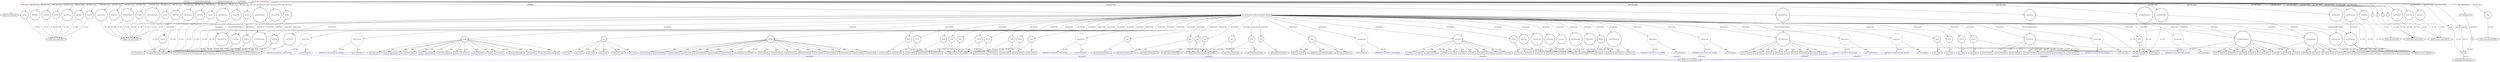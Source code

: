 digraph {
baseInfo[graphId=2490,category="extension_graph",isAnonymous=false,possibleRelation=true]
frameworkRelatedTypesInfo[0="javafx.fxml.Initializable"]
possibleCollaborationsInfo[0="2490~OVERRIDING_METHOD_DECLARATION-INSTANTIATION-~javafx.fxml.Initializable ~javafx.event.EventHandler ~false~true",1="2490~CLIENT_METHOD_DECLARATION-PARAMETER_DECLARATION-CLIENT_METHOD_DECLARATION-RETURN_TYPE-FIELD_DECLARATION-~javafx.fxml.Initializable ~javafx.application.Application ~false~false"]
locationInfo[projectName="diogocs1-FPessoais",filePath="/diogocs1-FPessoais/FPessoais-master/FinancasPessoais/src/app/controllers/HomeController.java",contextSignature="HomeController",graphId="2490"]
0[label="app.controllers.HomeController",vertexType="ROOT_CLIENT_CLASS_DECLARATION",isFrameworkType=false,color=red]
1[label="javafx.fxml.Initializable",vertexType="FRAMEWORK_INTERFACE_TYPE",isFrameworkType=true,peripheries=2]
2[label="bancoDt",vertexType="FIELD_DECLARATION",isFrameworkType=true,peripheries=2,shape=circle]
3[label="javafx.scene.control.Label",vertexType="FRAMEWORK_CLASS_TYPE",isFrameworkType=true,peripheries=2]
4[label="btDepositar",vertexType="FIELD_DECLARATION",isFrameworkType=true,peripheries=2,shape=circle]
5[label="javafx.scene.control.Button",vertexType="FRAMEWORK_CLASS_TYPE",isFrameworkType=true,peripheries=2]
6[label="btNovaDespesa",vertexType="FIELD_DECLARATION",isFrameworkType=true,peripheries=2,shape=circle]
8[label="btPagar",vertexType="FIELD_DECLARATION",isFrameworkType=true,peripheries=2,shape=circle]
10[label="btRemoveDespesa",vertexType="FIELD_DECLARATION",isFrameworkType=true,peripheries=2,shape=circle]
12[label="btSacar",vertexType="FIELD_DECLARATION",isFrameworkType=true,peripheries=2,shape=circle]
14[label="colunaDescricao",vertexType="FIELD_DECLARATION",isFrameworkType=true,peripheries=2,shape=circle]
15[label="javafx.scene.control.TableColumn",vertexType="FRAMEWORK_CLASS_TYPE",isFrameworkType=true,peripheries=2]
16[label="colunaValor",vertexType="FIELD_DECLARATION",isFrameworkType=true,peripheries=2,shape=circle]
18[label="colunaVencimento",vertexType="FIELD_DECLARATION",isFrameworkType=true,peripheries=2,shape=circle]
20[label="contaCol",vertexType="FIELD_DECLARATION",isFrameworkType=true,peripheries=2,shape=circle]
22[label="debitoTotal",vertexType="FIELD_DECLARATION",isFrameworkType=true,peripheries=2,shape=circle]
24[label="editaConta",vertexType="FIELD_DECLARATION",isFrameworkType=true,peripheries=2,shape=circle]
26[label="editaDespesa",vertexType="FIELD_DECLARATION",isFrameworkType=true,peripheries=2,shape=circle]
28[label="entraValor",vertexType="FIELD_DECLARATION",isFrameworkType=true,peripheries=2,shape=circle]
29[label="javafx.scene.layout.Pane",vertexType="FRAMEWORK_CLASS_TYPE",isFrameworkType=true,peripheries=2]
30[label="hDataCol",vertexType="FIELD_DECLARATION",isFrameworkType=true,peripheries=2,shape=circle]
32[label="hDescricaoCol",vertexType="FIELD_DECLARATION",isFrameworkType=true,peripheries=2,shape=circle]
34[label="l1",vertexType="FIELD_DECLARATION",isFrameworkType=true,peripheries=2,shape=circle]
35[label="javafx.scene.control.ListView",vertexType="FRAMEWORK_CLASS_TYPE",isFrameworkType=true,peripheries=2]
36[label="l2",vertexType="FIELD_DECLARATION",isFrameworkType=true,peripheries=2,shape=circle]
38[label="l3",vertexType="FIELD_DECLARATION",isFrameworkType=true,peripheries=2,shape=circle]
40[label="l4",vertexType="FIELD_DECLARATION",isFrameworkType=true,peripheries=2,shape=circle]
42[label="listaAcoes",vertexType="FIELD_DECLARATION",isFrameworkType=true,peripheries=2,shape=circle]
43[label="javafx.collections.ObservableList",vertexType="FRAMEWORK_INTERFACE_TYPE",isFrameworkType=true,peripheries=2]
44[label="listaContas",vertexType="FIELD_DECLARATION",isFrameworkType=true,peripheries=2,shape=circle]
46[label="listaDespesas",vertexType="FIELD_DECLARATION",isFrameworkType=true,peripheries=2,shape=circle]
48[label="main",vertexType="FIELD_DECLARATION",isFrameworkType=false,shape=circle]
49[label="app.Main",vertexType="REFERENCE_CLIENT_CLASS_DECLARATION",isFrameworkType=false,color=blue]
50[label="javafx.application.Application",vertexType="FRAMEWORK_CLASS_TYPE",isFrameworkType=true,peripheries=2]
51[label="novaConta",vertexType="FIELD_DECLARATION",isFrameworkType=true,peripheries=2,shape=circle]
53[label="novaJanelaConta",vertexType="FIELD_DECLARATION",isFrameworkType=true,peripheries=2,shape=circle]
54[label="javafx.stage.Stage",vertexType="FRAMEWORK_CLASS_TYPE",isFrameworkType=true,peripheries=2]
55[label="novaJanelaDespesas",vertexType="FIELD_DECLARATION",isFrameworkType=true,peripheries=2,shape=circle]
57[label="novaJanelaPagto",vertexType="FIELD_DECLARATION",isFrameworkType=true,peripheries=2,shape=circle]
59[label="numeroDt",vertexType="FIELD_DECLARATION",isFrameworkType=true,peripheries=2,shape=circle]
61[label="removerConta",vertexType="FIELD_DECLARATION",isFrameworkType=true,peripheries=2,shape=circle]
63[label="saldoCol",vertexType="FIELD_DECLARATION",isFrameworkType=true,peripheries=2,shape=circle]
65[label="saldoDt",vertexType="FIELD_DECLARATION",isFrameworkType=true,peripheries=2,shape=circle]
67[label="saldoPrevisto",vertexType="FIELD_DECLARATION",isFrameworkType=true,peripheries=2,shape=circle]
69[label="saldoTotal",vertexType="FIELD_DECLARATION",isFrameworkType=true,peripheries=2,shape=circle]
71[label="tabelaContas",vertexType="FIELD_DECLARATION",isFrameworkType=true,peripheries=2,shape=circle]
72[label="javafx.scene.control.TableView",vertexType="FRAMEWORK_CLASS_TYPE",isFrameworkType=true,peripheries=2]
73[label="tabelaDespesas",vertexType="FIELD_DECLARATION",isFrameworkType=true,peripheries=2,shape=circle]
75[label="tabelaHistorico",vertexType="FIELD_DECLARATION",isFrameworkType=true,peripheries=2,shape=circle]
77[label="tfValor",vertexType="FIELD_DECLARATION",isFrameworkType=true,peripheries=2,shape=circle]
78[label="javafx.scene.control.TextField",vertexType="FRAMEWORK_CLASS_TYPE",isFrameworkType=true,peripheries=2]
79[label="titularDt",vertexType="FIELD_DECLARATION",isFrameworkType=true,peripheries=2,shape=circle]
81[label="void initialize(java.net.URL,java.util.ResourceBundle)",vertexType="OVERRIDING_METHOD_DECLARATION",isFrameworkType=false,shape=box]
82[label="contaCol",vertexType="VARIABLE_EXPRESION",isFrameworkType=true,peripheries=2,shape=circle]
83[label="setCellValueFactory()",vertexType="INSIDE_CALL",isFrameworkType=true,peripheries=2,shape=box]
86[label="VAR1",vertexType="VARIABLE_EXPRESION",isFrameworkType=true,peripheries=2,shape=circle]
87[label="javafx.scene.control.cell.PropertyValueFactory",vertexType="FRAMEWORK_CLASS_TYPE",isFrameworkType=true,peripheries=2]
85[label="new PropertyValueFactory()",vertexType="CONSTRUCTOR_CALL",isFrameworkType=true,peripheries=2]
88[label="saldoCol",vertexType="VARIABLE_EXPRESION",isFrameworkType=true,peripheries=2,shape=circle]
89[label="setCellValueFactory()",vertexType="INSIDE_CALL",isFrameworkType=true,peripheries=2,shape=box]
92[label="VAR3",vertexType="VARIABLE_EXPRESION",isFrameworkType=true,peripheries=2,shape=circle]
91[label="new PropertyValueFactory()",vertexType="CONSTRUCTOR_CALL",isFrameworkType=true,peripheries=2]
94[label="hDataCol",vertexType="VARIABLE_EXPRESION",isFrameworkType=true,peripheries=2,shape=circle]
95[label="setCellValueFactory()",vertexType="INSIDE_CALL",isFrameworkType=true,peripheries=2,shape=box]
98[label="VAR5",vertexType="VARIABLE_EXPRESION",isFrameworkType=true,peripheries=2,shape=circle]
97[label="new PropertyValueFactory()",vertexType="CONSTRUCTOR_CALL",isFrameworkType=true,peripheries=2]
100[label="hDescricaoCol",vertexType="VARIABLE_EXPRESION",isFrameworkType=true,peripheries=2,shape=circle]
101[label="setCellValueFactory()",vertexType="INSIDE_CALL",isFrameworkType=true,peripheries=2,shape=box]
104[label="VAR7",vertexType="VARIABLE_EXPRESION",isFrameworkType=true,peripheries=2,shape=circle]
103[label="new PropertyValueFactory()",vertexType="CONSTRUCTOR_CALL",isFrameworkType=true,peripheries=2]
106[label="colunaDescricao",vertexType="VARIABLE_EXPRESION",isFrameworkType=true,peripheries=2,shape=circle]
107[label="setCellValueFactory()",vertexType="INSIDE_CALL",isFrameworkType=true,peripheries=2,shape=box]
110[label="VAR9",vertexType="VARIABLE_EXPRESION",isFrameworkType=true,peripheries=2,shape=circle]
109[label="new PropertyValueFactory()",vertexType="CONSTRUCTOR_CALL",isFrameworkType=true,peripheries=2]
112[label="colunaVencimento",vertexType="VARIABLE_EXPRESION",isFrameworkType=true,peripheries=2,shape=circle]
113[label="setCellValueFactory()",vertexType="INSIDE_CALL",isFrameworkType=true,peripheries=2,shape=box]
116[label="VAR11",vertexType="VARIABLE_EXPRESION",isFrameworkType=true,peripheries=2,shape=circle]
115[label="new PropertyValueFactory()",vertexType="CONSTRUCTOR_CALL",isFrameworkType=true,peripheries=2]
118[label="colunaValor",vertexType="VARIABLE_EXPRESION",isFrameworkType=true,peripheries=2,shape=circle]
119[label="setCellValueFactory()",vertexType="INSIDE_CALL",isFrameworkType=true,peripheries=2,shape=box]
122[label="VAR13",vertexType="VARIABLE_EXPRESION",isFrameworkType=true,peripheries=2,shape=circle]
121[label="new PropertyValueFactory()",vertexType="CONSTRUCTOR_CALL",isFrameworkType=true,peripheries=2]
124[label="entraValor",vertexType="VARIABLE_EXPRESION",isFrameworkType=true,peripheries=2,shape=circle]
126[label="javafx.scene.Node",vertexType="FRAMEWORK_CLASS_TYPE",isFrameworkType=true,peripheries=2]
125[label="setVisible()",vertexType="INSIDE_CALL",isFrameworkType=true,peripheries=2,shape=box]
127[label="novaConta",vertexType="VARIABLE_EXPRESION",isFrameworkType=true,peripheries=2,shape=circle]
129[label="javafx.scene.control.ButtonBase",vertexType="FRAMEWORK_CLASS_TYPE",isFrameworkType=true,peripheries=2]
128[label="setOnAction()",vertexType="INSIDE_CALL",isFrameworkType=true,peripheries=2,shape=box]
131[label="anonymous16",vertexType="VARIABLE_EXPRESION",isFrameworkType=false,shape=circle]
132[label="REFERENCE_ANONYMOUS_DECLARATION",vertexType="REFERENCE_ANONYMOUS_DECLARATION",isFrameworkType=false,color=blue]
133[label="javafx.event.EventHandler",vertexType="FRAMEWORK_INTERFACE_TYPE",isFrameworkType=true,peripheries=2]
130[label="new EventHandler()",vertexType="CONSTRUCTOR_CALL",isFrameworkType=false]
135[label="loader",vertexType="VARIABLE_EXPRESION",isFrameworkType=true,peripheries=2,shape=circle]
136[label="javafx.fxml.FXMLLoader",vertexType="FRAMEWORK_CLASS_TYPE",isFrameworkType=true,peripheries=2]
134[label="new FXMLLoader()",vertexType="CONSTRUCTOR_CALL",isFrameworkType=true,peripheries=2]
138[label="load()",vertexType="INSIDE_CALL",isFrameworkType=true,peripheries=2,shape=box]
140[label="getController()",vertexType="INSIDE_CALL",isFrameworkType=true,peripheries=2,shape=box]
142[label="VAR20",vertexType="VARIABLE_EXPRESION",isFrameworkType=true,peripheries=2,shape=circle]
141[label="new Stage()",vertexType="CONSTRUCTOR_CALL",isFrameworkType=true,peripheries=2]
145[label="cena",vertexType="VARIABLE_EXPRESION",isFrameworkType=true,peripheries=2,shape=circle]
146[label="javafx.scene.Scene",vertexType="FRAMEWORK_CLASS_TYPE",isFrameworkType=true,peripheries=2]
144[label="new Scene()",vertexType="CONSTRUCTOR_CALL",isFrameworkType=true,peripheries=2]
147[label="novaJanelaConta",vertexType="VARIABLE_EXPRESION",isFrameworkType=true,peripheries=2,shape=circle]
148[label="setTitle()",vertexType="INSIDE_CALL",isFrameworkType=true,peripheries=2,shape=box]
151[label="initModality()",vertexType="INSIDE_CALL",isFrameworkType=true,peripheries=2,shape=box]
153[label="initOwner()",vertexType="INSIDE_CALL",isFrameworkType=true,peripheries=2,shape=box]
155[label="setScene()",vertexType="INSIDE_CALL",isFrameworkType=true,peripheries=2,shape=box]
157[label="show()",vertexType="INSIDE_CALL",isFrameworkType=true,peripheries=2,shape=box]
158[label="Dialogs",vertexType="VARIABLE_EXPRESION",isFrameworkType=true,peripheries=2,shape=circle]
160[label="javafx.scene.control.Dialogs",vertexType="FRAMEWORK_CLASS_TYPE",isFrameworkType=true,peripheries=2]
159[label="showErrorDialog()",vertexType="INSIDE_CALL",isFrameworkType=true,peripheries=2,shape=box]
161[label="editaConta",vertexType="VARIABLE_EXPRESION",isFrameworkType=true,peripheries=2,shape=circle]
162[label="setOnAction()",vertexType="INSIDE_CALL",isFrameworkType=true,peripheries=2,shape=box]
165[label="anonymous29",vertexType="VARIABLE_EXPRESION",isFrameworkType=false,shape=circle]
166[label="REFERENCE_ANONYMOUS_DECLARATION",vertexType="REFERENCE_ANONYMOUS_DECLARATION",isFrameworkType=false,color=blue]
164[label="new EventHandler()",vertexType="CONSTRUCTOR_CALL",isFrameworkType=false]
168[label="new FXMLLoader()",vertexType="CONSTRUCTOR_CALL",isFrameworkType=true,peripheries=2]
171[label="load()",vertexType="INSIDE_CALL",isFrameworkType=true,peripheries=2,shape=box]
173[label="getController()",vertexType="INSIDE_CALL",isFrameworkType=true,peripheries=2,shape=box]
174[label="VAR33",vertexType="VARIABLE_EXPRESION",isFrameworkType=true,peripheries=2,shape=circle]
176[label="javafx.scene.control.SelectionModel",vertexType="FRAMEWORK_CLASS_TYPE",isFrameworkType=true,peripheries=2]
175[label="getSelectedItem()",vertexType="INSIDE_CALL",isFrameworkType=true,peripheries=2,shape=box]
177[label="tabelaContas",vertexType="VARIABLE_EXPRESION",isFrameworkType=true,peripheries=2,shape=circle]
178[label="getSelectionModel()",vertexType="INSIDE_CALL",isFrameworkType=true,peripheries=2,shape=box]
181[label="VAR35",vertexType="VARIABLE_EXPRESION",isFrameworkType=true,peripheries=2,shape=circle]
180[label="new Stage()",vertexType="CONSTRUCTOR_CALL",isFrameworkType=true,peripheries=2]
183[label="new Scene()",vertexType="CONSTRUCTOR_CALL",isFrameworkType=true,peripheries=2]
186[label="setTitle()",vertexType="INSIDE_CALL",isFrameworkType=true,peripheries=2,shape=box]
188[label="initModality()",vertexType="INSIDE_CALL",isFrameworkType=true,peripheries=2,shape=box]
190[label="initOwner()",vertexType="INSIDE_CALL",isFrameworkType=true,peripheries=2,shape=box]
192[label="setScene()",vertexType="INSIDE_CALL",isFrameworkType=true,peripheries=2,shape=box]
194[label="show()",vertexType="INSIDE_CALL",isFrameworkType=true,peripheries=2,shape=box]
196[label="showErrorDialog()",vertexType="INSIDE_CALL",isFrameworkType=true,peripheries=2,shape=box]
198[label="showErrorDialog()",vertexType="INSIDE_CALL",isFrameworkType=true,peripheries=2,shape=box]
199[label="removerConta",vertexType="VARIABLE_EXPRESION",isFrameworkType=true,peripheries=2,shape=circle]
200[label="setOnAction()",vertexType="INSIDE_CALL",isFrameworkType=true,peripheries=2,shape=box]
203[label="anonymous45",vertexType="VARIABLE_EXPRESION",isFrameworkType=false,shape=circle]
204[label="REFERENCE_ANONYMOUS_DECLARATION",vertexType="REFERENCE_ANONYMOUS_DECLARATION",isFrameworkType=false,color=blue]
202[label="new EventHandler()",vertexType="CONSTRUCTOR_CALL",isFrameworkType=false]
206[label="VAR46",vertexType="VARIABLE_EXPRESION",isFrameworkType=true,peripheries=2,shape=circle]
207[label="getSelectedItem()",vertexType="INSIDE_CALL",isFrameworkType=true,peripheries=2,shape=box]
210[label="getSelectionModel()",vertexType="INSIDE_CALL",isFrameworkType=true,peripheries=2,shape=box]
212[label="showConfirmDialog()",vertexType="INSIDE_CALL",isFrameworkType=true,peripheries=2,shape=box]
213[label="VAR49",vertexType="VARIABLE_EXPRESION",isFrameworkType=true,peripheries=2,shape=circle]
214[label="getSelectedItem()",vertexType="INSIDE_CALL",isFrameworkType=true,peripheries=2,shape=box]
217[label="getSelectionModel()",vertexType="INSIDE_CALL",isFrameworkType=true,peripheries=2,shape=box]
218[label="tabelaHistorico",vertexType="VARIABLE_EXPRESION",isFrameworkType=true,peripheries=2,shape=circle]
219[label="setItems()",vertexType="INSIDE_CALL",isFrameworkType=true,peripheries=2,shape=box]
222[label="showErrorDialog()",vertexType="INSIDE_CALL",isFrameworkType=true,peripheries=2,shape=box]
224[label="setOnMouseClicked()",vertexType="INSIDE_CALL",isFrameworkType=true,peripheries=2,shape=box]
226[label="anonymous54",vertexType="VARIABLE_EXPRESION",isFrameworkType=false,shape=circle]
227[label="REFERENCE_ANONYMOUS_DECLARATION",vertexType="REFERENCE_ANONYMOUS_DECLARATION",isFrameworkType=false,color=blue]
225[label="new EventHandler()",vertexType="CONSTRUCTOR_CALL",isFrameworkType=false]
229[label="VAR55",vertexType="VARIABLE_EXPRESION",isFrameworkType=true,peripheries=2,shape=circle]
230[label="getSelectedItem()",vertexType="INSIDE_CALL",isFrameworkType=true,peripheries=2,shape=box]
233[label="getSelectionModel()",vertexType="INSIDE_CALL",isFrameworkType=true,peripheries=2,shape=box]
234[label="btDepositar",vertexType="VARIABLE_EXPRESION",isFrameworkType=true,peripheries=2,shape=circle]
235[label="setOnAction()",vertexType="INSIDE_CALL",isFrameworkType=true,peripheries=2,shape=box]
238[label="anonymous58",vertexType="VARIABLE_EXPRESION",isFrameworkType=false,shape=circle]
239[label="REFERENCE_ANONYMOUS_DECLARATION",vertexType="REFERENCE_ANONYMOUS_DECLARATION",isFrameworkType=false,color=blue]
237[label="new EventHandler()",vertexType="CONSTRUCTOR_CALL",isFrameworkType=false]
242[label="isVisible()",vertexType="INSIDE_CALL",isFrameworkType=true,peripheries=2,shape=box]
244[label="setVisible()",vertexType="INSIDE_CALL",isFrameworkType=true,peripheries=2,shape=box]
245[label="tfValor",vertexType="VARIABLE_EXPRESION",isFrameworkType=true,peripheries=2,shape=circle]
247[label="javafx.scene.control.TextInputControl",vertexType="FRAMEWORK_CLASS_TYPE",isFrameworkType=true,peripheries=2]
246[label="setText()",vertexType="INSIDE_CALL",isFrameworkType=true,peripheries=2,shape=box]
249[label="getText()",vertexType="INSIDE_CALL",isFrameworkType=true,peripheries=2,shape=box]
250[label="VAR63",vertexType="VARIABLE_EXPRESION",isFrameworkType=true,peripheries=2,shape=circle]
251[label="getSelectedItem()",vertexType="INSIDE_CALL",isFrameworkType=true,peripheries=2,shape=box]
254[label="getSelectionModel()",vertexType="INSIDE_CALL",isFrameworkType=true,peripheries=2,shape=box]
256[label="setVisible()",vertexType="INSIDE_CALL",isFrameworkType=true,peripheries=2,shape=box]
258[label="showErrorDialog()",vertexType="INSIDE_CALL",isFrameworkType=true,peripheries=2,shape=box]
260[label="setVisible()",vertexType="INSIDE_CALL",isFrameworkType=true,peripheries=2,shape=box]
262[label="showErrorDialog()",vertexType="INSIDE_CALL",isFrameworkType=true,peripheries=2,shape=box]
264[label="setVisible()",vertexType="INSIDE_CALL",isFrameworkType=true,peripheries=2,shape=box]
265[label="btSacar",vertexType="VARIABLE_EXPRESION",isFrameworkType=true,peripheries=2,shape=circle]
266[label="setOnAction()",vertexType="INSIDE_CALL",isFrameworkType=true,peripheries=2,shape=box]
269[label="anonymous71",vertexType="VARIABLE_EXPRESION",isFrameworkType=false,shape=circle]
270[label="REFERENCE_ANONYMOUS_DECLARATION",vertexType="REFERENCE_ANONYMOUS_DECLARATION",isFrameworkType=false,color=blue]
268[label="new EventHandler()",vertexType="CONSTRUCTOR_CALL",isFrameworkType=false]
273[label="isVisible()",vertexType="INSIDE_CALL",isFrameworkType=true,peripheries=2,shape=box]
275[label="setVisible()",vertexType="INSIDE_CALL",isFrameworkType=true,peripheries=2,shape=box]
277[label="setText()",vertexType="INSIDE_CALL",isFrameworkType=true,peripheries=2,shape=box]
279[label="getText()",vertexType="INSIDE_CALL",isFrameworkType=true,peripheries=2,shape=box]
280[label="VAR76",vertexType="VARIABLE_EXPRESION",isFrameworkType=true,peripheries=2,shape=circle]
281[label="getSelectedItem()",vertexType="INSIDE_CALL",isFrameworkType=true,peripheries=2,shape=box]
284[label="getSelectionModel()",vertexType="INSIDE_CALL",isFrameworkType=true,peripheries=2,shape=box]
286[label="setVisible()",vertexType="INSIDE_CALL",isFrameworkType=true,peripheries=2,shape=box]
288[label="showErrorDialog()",vertexType="INSIDE_CALL",isFrameworkType=true,peripheries=2,shape=box]
290[label="showErrorDialog()",vertexType="INSIDE_CALL",isFrameworkType=true,peripheries=2,shape=box]
292[label="setVisible()",vertexType="INSIDE_CALL",isFrameworkType=true,peripheries=2,shape=box]
293[label="btNovaDespesa",vertexType="VARIABLE_EXPRESION",isFrameworkType=true,peripheries=2,shape=circle]
294[label="setOnAction()",vertexType="INSIDE_CALL",isFrameworkType=true,peripheries=2,shape=box]
297[label="anonymous83",vertexType="VARIABLE_EXPRESION",isFrameworkType=false,shape=circle]
298[label="REFERENCE_ANONYMOUS_DECLARATION",vertexType="REFERENCE_ANONYMOUS_DECLARATION",isFrameworkType=false,color=blue]
296[label="new EventHandler()",vertexType="CONSTRUCTOR_CALL",isFrameworkType=false]
300[label="new FXMLLoader()",vertexType="CONSTRUCTOR_CALL",isFrameworkType=true,peripheries=2]
303[label="load()",vertexType="INSIDE_CALL",isFrameworkType=true,peripheries=2,shape=box]
305[label="getController()",vertexType="INSIDE_CALL",isFrameworkType=true,peripheries=2,shape=box]
307[label="VAR87",vertexType="VARIABLE_EXPRESION",isFrameworkType=true,peripheries=2,shape=circle]
306[label="new Stage()",vertexType="CONSTRUCTOR_CALL",isFrameworkType=true,peripheries=2]
309[label="new Scene()",vertexType="CONSTRUCTOR_CALL",isFrameworkType=true,peripheries=2]
311[label="novaJanelaDespesas",vertexType="VARIABLE_EXPRESION",isFrameworkType=true,peripheries=2,shape=circle]
312[label="setTitle()",vertexType="INSIDE_CALL",isFrameworkType=true,peripheries=2,shape=box]
315[label="initModality()",vertexType="INSIDE_CALL",isFrameworkType=true,peripheries=2,shape=box]
317[label="initOwner()",vertexType="INSIDE_CALL",isFrameworkType=true,peripheries=2,shape=box]
319[label="setScene()",vertexType="INSIDE_CALL",isFrameworkType=true,peripheries=2,shape=box]
321[label="show()",vertexType="INSIDE_CALL",isFrameworkType=true,peripheries=2,shape=box]
323[label="showErrorDialog()",vertexType="INSIDE_CALL",isFrameworkType=true,peripheries=2,shape=box]
324[label="btRemoveDespesa",vertexType="VARIABLE_EXPRESION",isFrameworkType=true,peripheries=2,shape=circle]
325[label="setOnAction()",vertexType="INSIDE_CALL",isFrameworkType=true,peripheries=2,shape=box]
328[label="anonymous96",vertexType="VARIABLE_EXPRESION",isFrameworkType=false,shape=circle]
329[label="REFERENCE_ANONYMOUS_DECLARATION",vertexType="REFERENCE_ANONYMOUS_DECLARATION",isFrameworkType=false,color=blue]
327[label="new EventHandler()",vertexType="CONSTRUCTOR_CALL",isFrameworkType=false]
331[label="VAR97",vertexType="VARIABLE_EXPRESION",isFrameworkType=true,peripheries=2,shape=circle]
332[label="getSelectedItem()",vertexType="INSIDE_CALL",isFrameworkType=true,peripheries=2,shape=box]
334[label="tabelaDespesas",vertexType="VARIABLE_EXPRESION",isFrameworkType=true,peripheries=2,shape=circle]
335[label="getSelectionModel()",vertexType="INSIDE_CALL",isFrameworkType=true,peripheries=2,shape=box]
338[label="showConfirmDialog()",vertexType="INSIDE_CALL",isFrameworkType=true,peripheries=2,shape=box]
339[label="VAR100",vertexType="VARIABLE_EXPRESION",isFrameworkType=true,peripheries=2,shape=circle]
340[label="getSelectedItem()",vertexType="INSIDE_CALL",isFrameworkType=true,peripheries=2,shape=box]
343[label="getSelectionModel()",vertexType="INSIDE_CALL",isFrameworkType=true,peripheries=2,shape=box]
345[label="showErrorDialog()",vertexType="INSIDE_CALL",isFrameworkType=true,peripheries=2,shape=box]
346[label="editaDespesa",vertexType="VARIABLE_EXPRESION",isFrameworkType=true,peripheries=2,shape=circle]
347[label="setOnAction()",vertexType="INSIDE_CALL",isFrameworkType=true,peripheries=2,shape=box]
350[label="anonymous104",vertexType="VARIABLE_EXPRESION",isFrameworkType=false,shape=circle]
351[label="REFERENCE_ANONYMOUS_DECLARATION",vertexType="REFERENCE_ANONYMOUS_DECLARATION",isFrameworkType=false,color=blue]
349[label="new EventHandler()",vertexType="CONSTRUCTOR_CALL",isFrameworkType=false]
353[label="new FXMLLoader()",vertexType="CONSTRUCTOR_CALL",isFrameworkType=true,peripheries=2]
356[label="load()",vertexType="INSIDE_CALL",isFrameworkType=true,peripheries=2,shape=box]
358[label="getController()",vertexType="INSIDE_CALL",isFrameworkType=true,peripheries=2,shape=box]
359[label="VAR108",vertexType="VARIABLE_EXPRESION",isFrameworkType=true,peripheries=2,shape=circle]
360[label="getSelectedItem()",vertexType="INSIDE_CALL",isFrameworkType=true,peripheries=2,shape=box]
363[label="getSelectionModel()",vertexType="INSIDE_CALL",isFrameworkType=true,peripheries=2,shape=box]
365[label="VAR110",vertexType="VARIABLE_EXPRESION",isFrameworkType=true,peripheries=2,shape=circle]
364[label="new Stage()",vertexType="CONSTRUCTOR_CALL",isFrameworkType=true,peripheries=2]
367[label="new Scene()",vertexType="CONSTRUCTOR_CALL",isFrameworkType=true,peripheries=2]
370[label="setTitle()",vertexType="INSIDE_CALL",isFrameworkType=true,peripheries=2,shape=box]
372[label="initModality()",vertexType="INSIDE_CALL",isFrameworkType=true,peripheries=2,shape=box]
374[label="initOwner()",vertexType="INSIDE_CALL",isFrameworkType=true,peripheries=2,shape=box]
376[label="setScene()",vertexType="INSIDE_CALL",isFrameworkType=true,peripheries=2,shape=box]
378[label="show()",vertexType="INSIDE_CALL",isFrameworkType=true,peripheries=2,shape=box]
380[label="showErrorDialog()",vertexType="INSIDE_CALL",isFrameworkType=true,peripheries=2,shape=box]
382[label="showErrorDialog()",vertexType="INSIDE_CALL",isFrameworkType=true,peripheries=2,shape=box]
383[label="btPagar",vertexType="VARIABLE_EXPRESION",isFrameworkType=true,peripheries=2,shape=circle]
384[label="setOnAction()",vertexType="INSIDE_CALL",isFrameworkType=true,peripheries=2,shape=box]
387[label="anonymous120",vertexType="VARIABLE_EXPRESION",isFrameworkType=false,shape=circle]
388[label="REFERENCE_ANONYMOUS_DECLARATION",vertexType="REFERENCE_ANONYMOUS_DECLARATION",isFrameworkType=false,color=blue]
386[label="new EventHandler()",vertexType="CONSTRUCTOR_CALL",isFrameworkType=false]
390[label="new FXMLLoader()",vertexType="CONSTRUCTOR_CALL",isFrameworkType=true,peripheries=2]
393[label="load()",vertexType="INSIDE_CALL",isFrameworkType=true,peripheries=2,shape=box]
395[label="getController()",vertexType="INSIDE_CALL",isFrameworkType=true,peripheries=2,shape=box]
396[label="VAR124",vertexType="VARIABLE_EXPRESION",isFrameworkType=true,peripheries=2,shape=circle]
397[label="getSelectedItem()",vertexType="INSIDE_CALL",isFrameworkType=true,peripheries=2,shape=box]
400[label="getSelectionModel()",vertexType="INSIDE_CALL",isFrameworkType=true,peripheries=2,shape=box]
402[label="VAR126",vertexType="VARIABLE_EXPRESION",isFrameworkType=true,peripheries=2,shape=circle]
401[label="new Stage()",vertexType="CONSTRUCTOR_CALL",isFrameworkType=true,peripheries=2]
404[label="new Scene()",vertexType="CONSTRUCTOR_CALL",isFrameworkType=true,peripheries=2]
406[label="novaJanelaPagto",vertexType="VARIABLE_EXPRESION",isFrameworkType=true,peripheries=2,shape=circle]
407[label="setTitle()",vertexType="INSIDE_CALL",isFrameworkType=true,peripheries=2,shape=box]
410[label="initModality()",vertexType="INSIDE_CALL",isFrameworkType=true,peripheries=2,shape=box]
412[label="initOwner()",vertexType="INSIDE_CALL",isFrameworkType=true,peripheries=2,shape=box]
414[label="setScene()",vertexType="INSIDE_CALL",isFrameworkType=true,peripheries=2,shape=box]
416[label="show()",vertexType="INSIDE_CALL",isFrameworkType=true,peripheries=2,shape=box]
418[label="showErrorDialog()",vertexType="INSIDE_CALL",isFrameworkType=true,peripheries=2,shape=box]
420[label="showErrorDialog()",vertexType="INSIDE_CALL",isFrameworkType=true,peripheries=2,shape=box]
500[label="app.Main getMain()",vertexType="CLIENT_METHOD_DECLARATION",isFrameworkType=false,shape=box]
502[label="void setMain(app.Main)",vertexType="CLIENT_METHOD_DECLARATION",isFrameworkType=false,shape=box]
503[label="main",vertexType="PARAMETER_DECLARATION",isFrameworkType=false]
0->1[label="IMPLEMENT",color=red]
0->2[label="DECLARE_FIELD"]
2->3[label="OF_TYPE"]
0->4[label="DECLARE_FIELD"]
4->5[label="OF_TYPE"]
0->6[label="DECLARE_FIELD"]
6->5[label="OF_TYPE"]
0->8[label="DECLARE_FIELD"]
8->5[label="OF_TYPE"]
0->10[label="DECLARE_FIELD"]
10->5[label="OF_TYPE"]
0->12[label="DECLARE_FIELD"]
12->5[label="OF_TYPE"]
0->14[label="DECLARE_FIELD"]
14->15[label="OF_TYPE"]
0->16[label="DECLARE_FIELD"]
16->15[label="OF_TYPE"]
0->18[label="DECLARE_FIELD"]
18->15[label="OF_TYPE"]
0->20[label="DECLARE_FIELD"]
20->15[label="OF_TYPE"]
0->22[label="DECLARE_FIELD"]
22->3[label="OF_TYPE"]
0->24[label="DECLARE_FIELD"]
24->5[label="OF_TYPE"]
0->26[label="DECLARE_FIELD"]
26->5[label="OF_TYPE"]
0->28[label="DECLARE_FIELD"]
28->29[label="OF_TYPE"]
0->30[label="DECLARE_FIELD"]
30->15[label="OF_TYPE"]
0->32[label="DECLARE_FIELD"]
32->15[label="OF_TYPE"]
0->34[label="DECLARE_FIELD"]
34->35[label="OF_TYPE"]
0->36[label="DECLARE_FIELD"]
36->35[label="OF_TYPE"]
0->38[label="DECLARE_FIELD"]
38->35[label="OF_TYPE"]
0->40[label="DECLARE_FIELD"]
40->35[label="OF_TYPE"]
0->42[label="DECLARE_FIELD"]
42->43[label="OF_TYPE"]
0->44[label="DECLARE_FIELD"]
44->43[label="OF_TYPE"]
0->46[label="DECLARE_FIELD"]
46->43[label="OF_TYPE"]
0->48[label="DECLARE_FIELD"]
49->50[label="EXTEND",color=blue]
48->49[label="OF_TYPE"]
0->51[label="DECLARE_FIELD"]
51->5[label="OF_TYPE"]
0->53[label="DECLARE_FIELD"]
53->54[label="OF_TYPE"]
0->55[label="DECLARE_FIELD"]
55->54[label="OF_TYPE"]
0->57[label="DECLARE_FIELD"]
57->54[label="OF_TYPE"]
0->59[label="DECLARE_FIELD"]
59->3[label="OF_TYPE"]
0->61[label="DECLARE_FIELD"]
61->5[label="OF_TYPE"]
0->63[label="DECLARE_FIELD"]
63->15[label="OF_TYPE"]
0->65[label="DECLARE_FIELD"]
65->3[label="OF_TYPE"]
0->67[label="DECLARE_FIELD"]
67->3[label="OF_TYPE"]
0->69[label="DECLARE_FIELD"]
69->3[label="OF_TYPE"]
0->71[label="DECLARE_FIELD"]
71->72[label="OF_TYPE"]
0->73[label="DECLARE_FIELD"]
73->72[label="OF_TYPE"]
0->75[label="DECLARE_FIELD"]
75->72[label="OF_TYPE"]
0->77[label="DECLARE_FIELD"]
77->78[label="OF_TYPE"]
0->79[label="DECLARE_FIELD"]
79->3[label="OF_TYPE"]
0->81[label="OVERRIDE"]
81->82[label="INSTANTIATE"]
20->82[label="REFERENCE"]
82->15[label="OF_TYPE"]
82->83[label="CALL"]
81->86[label="INSTANTIATE"]
86->87[label="OF_TYPE"]
86->85[label="CALL"]
81->88[label="INSTANTIATE"]
63->88[label="REFERENCE"]
88->15[label="OF_TYPE"]
88->89[label="CALL"]
81->92[label="INSTANTIATE"]
92->87[label="OF_TYPE"]
92->91[label="CALL"]
81->94[label="INSTANTIATE"]
30->94[label="REFERENCE"]
94->15[label="OF_TYPE"]
94->95[label="CALL"]
81->98[label="INSTANTIATE"]
98->87[label="OF_TYPE"]
98->97[label="CALL"]
81->100[label="INSTANTIATE"]
32->100[label="REFERENCE"]
100->15[label="OF_TYPE"]
100->101[label="CALL"]
81->104[label="INSTANTIATE"]
104->87[label="OF_TYPE"]
104->103[label="CALL"]
81->106[label="INSTANTIATE"]
14->106[label="REFERENCE"]
106->15[label="OF_TYPE"]
106->107[label="CALL"]
81->110[label="INSTANTIATE"]
110->87[label="OF_TYPE"]
110->109[label="CALL"]
81->112[label="INSTANTIATE"]
18->112[label="REFERENCE"]
112->15[label="OF_TYPE"]
112->113[label="CALL"]
81->116[label="INSTANTIATE"]
116->87[label="OF_TYPE"]
116->115[label="CALL"]
81->118[label="INSTANTIATE"]
16->118[label="REFERENCE"]
118->15[label="OF_TYPE"]
118->119[label="CALL"]
81->122[label="INSTANTIATE"]
122->87[label="OF_TYPE"]
122->121[label="CALL"]
81->124[label="INSTANTIATE"]
124->126[label="OF_TYPE"]
124->125[label="CALL"]
81->127[label="INSTANTIATE"]
127->129[label="OF_TYPE"]
127->128[label="CALL"]
81->131[label="INSTANTIATE"]
132->133[label="IMPLEMENT",color=blue]
131->132[label="OF_TYPE"]
131->130[label="CALL"]
81->135[label="INSTANTIATE"]
135->136[label="OF_TYPE"]
135->134[label="CALL"]
135->138[label="CALL"]
135->140[label="CALL"]
81->142[label="INSTANTIATE"]
142->54[label="OF_TYPE"]
142->141[label="CALL"]
81->145[label="INSTANTIATE"]
145->146[label="OF_TYPE"]
145->144[label="CALL"]
81->147[label="INSTANTIATE"]
53->147[label="REFERENCE"]
147->54[label="OF_TYPE"]
147->148[label="CALL"]
147->151[label="CALL"]
147->153[label="CALL"]
147->155[label="CALL"]
147->157[label="CALL"]
81->158[label="INSTANTIATE"]
158->160[label="OF_TYPE"]
158->159[label="CALL"]
81->161[label="INSTANTIATE"]
161->129[label="OF_TYPE"]
161->162[label="CALL"]
81->165[label="INSTANTIATE"]
166->133[label="IMPLEMENT",color=blue]
165->166[label="OF_TYPE"]
165->164[label="CALL"]
135->168[label="CALL"]
135->171[label="CALL"]
135->173[label="CALL"]
81->174[label="INSTANTIATE"]
174->176[label="OF_TYPE"]
174->175[label="CALL"]
81->177[label="INSTANTIATE"]
71->177[label="REFERENCE"]
177->72[label="OF_TYPE"]
177->178[label="CALL"]
81->181[label="INSTANTIATE"]
181->54[label="OF_TYPE"]
181->180[label="CALL"]
145->183[label="CALL"]
147->186[label="CALL"]
147->188[label="CALL"]
147->190[label="CALL"]
147->192[label="CALL"]
147->194[label="CALL"]
158->196[label="CALL"]
158->198[label="CALL"]
81->199[label="INSTANTIATE"]
199->129[label="OF_TYPE"]
199->200[label="CALL"]
81->203[label="INSTANTIATE"]
204->133[label="IMPLEMENT",color=blue]
203->204[label="OF_TYPE"]
203->202[label="CALL"]
81->206[label="INSTANTIATE"]
206->176[label="OF_TYPE"]
206->207[label="CALL"]
177->210[label="CALL"]
158->212[label="CALL"]
81->213[label="INSTANTIATE"]
213->176[label="OF_TYPE"]
213->214[label="CALL"]
177->217[label="CALL"]
81->218[label="INSTANTIATE"]
75->218[label="REFERENCE"]
218->72[label="OF_TYPE"]
218->219[label="CALL"]
158->222[label="CALL"]
177->224[label="CALL"]
81->226[label="INSTANTIATE"]
227->133[label="IMPLEMENT",color=blue]
226->227[label="OF_TYPE"]
226->225[label="CALL"]
81->229[label="INSTANTIATE"]
229->176[label="OF_TYPE"]
229->230[label="CALL"]
177->233[label="CALL"]
81->234[label="INSTANTIATE"]
234->129[label="OF_TYPE"]
234->235[label="CALL"]
81->238[label="INSTANTIATE"]
239->133[label="IMPLEMENT",color=blue]
238->239[label="OF_TYPE"]
238->237[label="CALL"]
124->242[label="CALL"]
124->244[label="CALL"]
81->245[label="INSTANTIATE"]
245->247[label="OF_TYPE"]
245->246[label="CALL"]
245->249[label="CALL"]
81->250[label="INSTANTIATE"]
250->176[label="OF_TYPE"]
250->251[label="CALL"]
177->254[label="CALL"]
124->256[label="CALL"]
158->258[label="CALL"]
124->260[label="CALL"]
158->262[label="CALL"]
124->264[label="CALL"]
81->265[label="INSTANTIATE"]
265->129[label="OF_TYPE"]
265->266[label="CALL"]
81->269[label="INSTANTIATE"]
270->133[label="IMPLEMENT",color=blue]
269->270[label="OF_TYPE"]
269->268[label="CALL"]
124->273[label="CALL"]
124->275[label="CALL"]
245->277[label="CALL"]
245->279[label="CALL"]
81->280[label="INSTANTIATE"]
280->176[label="OF_TYPE"]
280->281[label="CALL"]
177->284[label="CALL"]
124->286[label="CALL"]
158->288[label="CALL"]
158->290[label="CALL"]
124->292[label="CALL"]
81->293[label="INSTANTIATE"]
293->129[label="OF_TYPE"]
293->294[label="CALL"]
81->297[label="INSTANTIATE"]
298->133[label="IMPLEMENT",color=blue]
297->298[label="OF_TYPE"]
297->296[label="CALL"]
135->300[label="CALL"]
135->303[label="CALL"]
135->305[label="CALL"]
81->307[label="INSTANTIATE"]
307->54[label="OF_TYPE"]
307->306[label="CALL"]
145->309[label="CALL"]
81->311[label="INSTANTIATE"]
55->311[label="REFERENCE"]
311->54[label="OF_TYPE"]
311->312[label="CALL"]
311->315[label="CALL"]
311->317[label="CALL"]
311->319[label="CALL"]
311->321[label="CALL"]
158->323[label="CALL"]
81->324[label="INSTANTIATE"]
324->129[label="OF_TYPE"]
324->325[label="CALL"]
81->328[label="INSTANTIATE"]
329->133[label="IMPLEMENT",color=blue]
328->329[label="OF_TYPE"]
328->327[label="CALL"]
81->331[label="INSTANTIATE"]
331->176[label="OF_TYPE"]
331->332[label="CALL"]
81->334[label="INSTANTIATE"]
73->334[label="REFERENCE"]
334->72[label="OF_TYPE"]
334->335[label="CALL"]
158->338[label="CALL"]
81->339[label="INSTANTIATE"]
339->176[label="OF_TYPE"]
339->340[label="CALL"]
334->343[label="CALL"]
158->345[label="CALL"]
81->346[label="INSTANTIATE"]
346->129[label="OF_TYPE"]
346->347[label="CALL"]
81->350[label="INSTANTIATE"]
351->133[label="IMPLEMENT",color=blue]
350->351[label="OF_TYPE"]
350->349[label="CALL"]
135->353[label="CALL"]
135->356[label="CALL"]
135->358[label="CALL"]
81->359[label="INSTANTIATE"]
359->176[label="OF_TYPE"]
359->360[label="CALL"]
334->363[label="CALL"]
81->365[label="INSTANTIATE"]
365->54[label="OF_TYPE"]
365->364[label="CALL"]
145->367[label="CALL"]
311->370[label="CALL"]
311->372[label="CALL"]
311->374[label="CALL"]
311->376[label="CALL"]
311->378[label="CALL"]
158->380[label="CALL"]
158->382[label="CALL"]
81->383[label="INSTANTIATE"]
383->129[label="OF_TYPE"]
383->384[label="CALL"]
81->387[label="INSTANTIATE"]
388->133[label="IMPLEMENT",color=blue]
387->388[label="OF_TYPE"]
387->386[label="CALL"]
135->390[label="CALL"]
135->393[label="CALL"]
135->395[label="CALL"]
81->396[label="INSTANTIATE"]
396->176[label="OF_TYPE"]
396->397[label="CALL"]
334->400[label="CALL"]
81->402[label="INSTANTIATE"]
402->54[label="OF_TYPE"]
402->401[label="CALL"]
145->404[label="CALL"]
81->406[label="INSTANTIATE"]
57->406[label="REFERENCE"]
406->54[label="OF_TYPE"]
406->407[label="CALL"]
406->410[label="CALL"]
406->412[label="CALL"]
406->414[label="CALL"]
406->416[label="CALL"]
158->418[label="CALL"]
158->420[label="CALL"]
0->500[label="DECLARE_METHOD"]
500->49[label="RETURN"]
0->502[label="DECLARE_METHOD"]
503->49[label="OF_TYPE"]
502->503[label="PARAMETER"]
}
